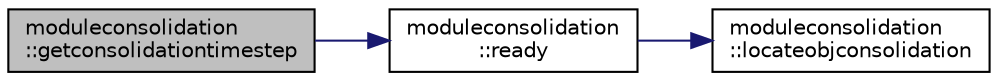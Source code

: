 digraph "moduleconsolidation::getconsolidationtimestep"
{
 // LATEX_PDF_SIZE
  edge [fontname="Helvetica",fontsize="10",labelfontname="Helvetica",labelfontsize="10"];
  node [fontname="Helvetica",fontsize="10",shape=record];
  rankdir="LR";
  Node1 [label="moduleconsolidation\l::getconsolidationtimestep",height=0.2,width=0.4,color="black", fillcolor="grey75", style="filled", fontcolor="black",tooltip=" "];
  Node1 -> Node2 [color="midnightblue",fontsize="10",style="solid"];
  Node2 [label="moduleconsolidation\l::ready",height=0.2,width=0.4,color="black", fillcolor="white", style="filled",URL="$namespacemoduleconsolidation.html#ab6b8d86bedc5c2870f1fb998c297005e",tooltip=" "];
  Node2 -> Node3 [color="midnightblue",fontsize="10",style="solid"];
  Node3 [label="moduleconsolidation\l::locateobjconsolidation",height=0.2,width=0.4,color="black", fillcolor="white", style="filled",URL="$namespacemoduleconsolidation.html#a782ed1b2a1870dc38bceeca90e360669",tooltip=" "];
}
